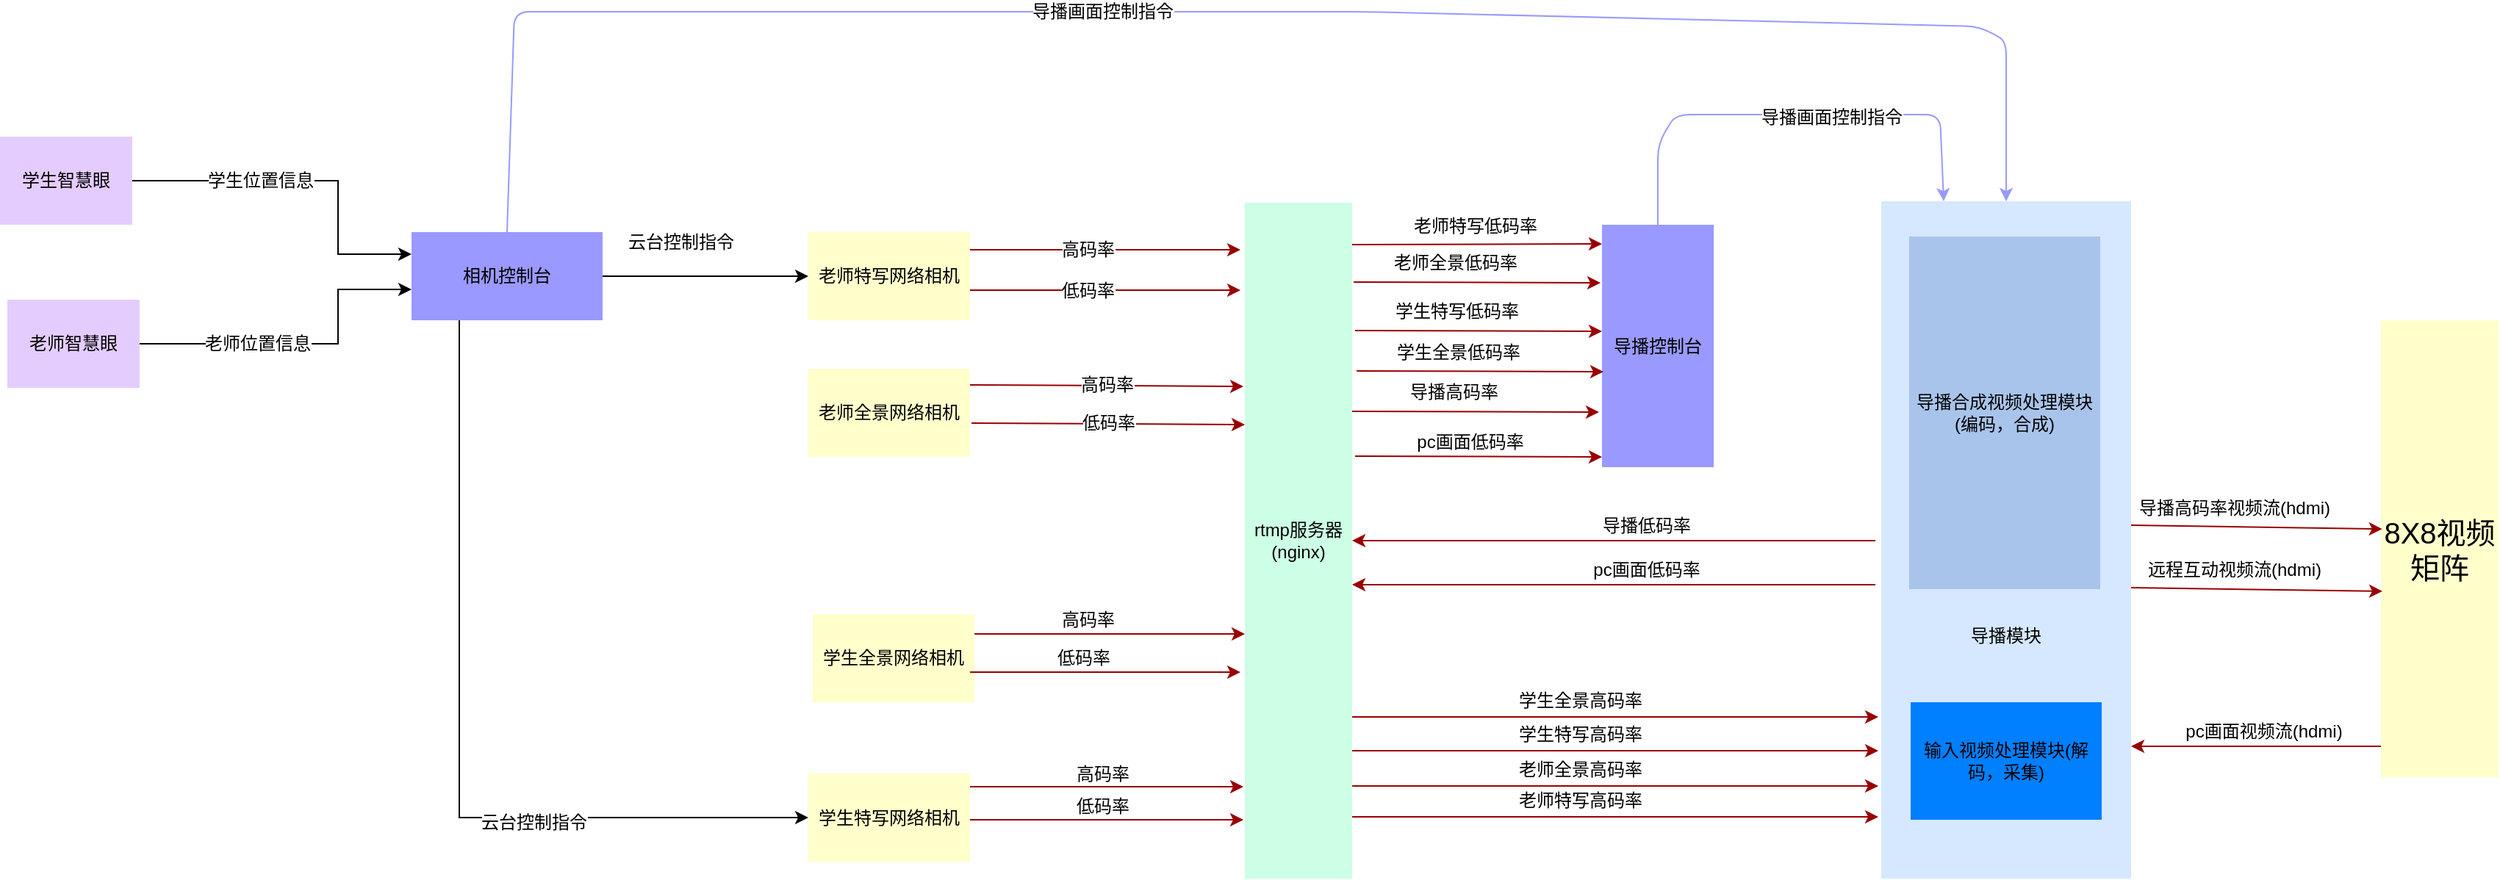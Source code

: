 <mxfile version="11.0.4" type="github"><diagram name="Page-1" id="c7558073-3199-34d8-9f00-42111426c3f3"><mxGraphModel dx="2447" dy="1356" grid="1" gridSize="10" guides="1" tooltips="1" connect="1" arrows="1" fold="1" page="1" pageScale="1" pageWidth="413" pageHeight="583" background="#ffffff" math="0" shadow="0"><root><mxCell id="0"/><mxCell id="1" parent="0"/><mxCell id="cdov7H4q2dCBIj_TWLsQ-12" value="rtmp服务器(nginx)" style="rounded=0;whiteSpace=wrap;strokeColor=none;strokeWidth=2;fillColor=#CCFFE6;fontStyle=0;html=1;" parent="1" vertex="1"><mxGeometry x="107" y="70" width="73" height="460" as="geometry"/></mxCell><mxCell id="D4lReqIDWhX65w8OBNny-97" value="&lt;span style=&quot;white-space: normal&quot;&gt;老师特写网络相机&lt;/span&gt;" style="whiteSpace=wrap;align=center;verticalAlign=middle;fontStyle=0;strokeWidth=3;fillColor=#FFFFCC;strokeColor=none;html=1;" parent="1" vertex="1"><mxGeometry x="-190" y="90" width="110" height="60" as="geometry"/></mxCell><mxCell id="D4lReqIDWhX65w8OBNny-99" value="" style="endArrow=classic;exitX=1;exitY=0.5;exitDx=0;exitDy=0;strokeColor=#990000;fontStyle=0;html=1;" parent="1" edge="1"><mxGeometry width="50" height="50" relative="1" as="geometry"><mxPoint x="-80" y="102" as="sourcePoint"/><mxPoint x="104" y="102" as="targetPoint"/></mxGeometry></mxCell><mxCell id="cdov7H4q2dCBIj_TWLsQ-31" value="高码率" style="text;html=1;resizable=0;points=[];align=center;verticalAlign=middle;labelBackgroundColor=#ffffff;" parent="D4lReqIDWhX65w8OBNny-99" vertex="1" connectable="0"><mxGeometry x="-0.141" y="-2" relative="1" as="geometry"><mxPoint x="1" y="-2" as="offset"/></mxGeometry></mxCell><mxCell id="D4lReqIDWhX65w8OBNny-148" value="&lt;div style=&quot;font-size: 15px&quot;&gt;&lt;br&gt;&lt;/div&gt;" style="text;html=1;resizable=0;points=[];autosize=1;align=left;verticalAlign=top;spacingTop=-4;" parent="1" vertex="1"><mxGeometry x="-396" y="35" width="20" height="20" as="geometry"/></mxCell><mxCell id="cdov7H4q2dCBIj_TWLsQ-6" value="老师全景网络相机" style="whiteSpace=wrap;align=center;verticalAlign=middle;fontStyle=0;strokeWidth=3;fillColor=#FFFFCC;strokeColor=none;html=1;" parent="1" vertex="1"><mxGeometry x="-190" y="183" width="110" height="60" as="geometry"/></mxCell><mxCell id="cdov7H4q2dCBIj_TWLsQ-7" value="" style="endArrow=classic;entryX=-0.004;entryY=0.343;entryDx=0;entryDy=0;exitX=1;exitY=0.5;exitDx=0;exitDy=0;strokeColor=#990000;entryPerimeter=0;fontStyle=0;html=1;" parent="1" edge="1"><mxGeometry width="50" height="50" relative="1" as="geometry"><mxPoint x="-80" y="194" as="sourcePoint"/><mxPoint x="106" y="195" as="targetPoint"/></mxGeometry></mxCell><mxCell id="cdov7H4q2dCBIj_TWLsQ-32" value="高码率" style="text;html=1;resizable=0;points=[];align=center;verticalAlign=middle;labelBackgroundColor=#ffffff;" parent="cdov7H4q2dCBIj_TWLsQ-7" vertex="1" connectable="0"><mxGeometry x="0.216" y="-2" relative="1" as="geometry"><mxPoint x="-20" y="-3" as="offset"/></mxGeometry></mxCell><mxCell id="cdov7H4q2dCBIj_TWLsQ-8" value="学生全景网络相机" style="whiteSpace=wrap;align=center;verticalAlign=middle;fontStyle=0;strokeWidth=3;fillColor=#FFFFCC;strokeColor=none;html=1;" parent="1" vertex="1"><mxGeometry x="-187" y="350" width="110" height="60" as="geometry"/></mxCell><mxCell id="cdov7H4q2dCBIj_TWLsQ-9" value="" style="endArrow=classic;exitX=1;exitY=0.5;exitDx=0;exitDy=0;strokeColor=#990000;fontStyle=0;html=1;" parent="1" edge="1"><mxGeometry width="50" height="50" relative="1" as="geometry"><mxPoint x="-77" y="363.5" as="sourcePoint"/><mxPoint x="107" y="363.5" as="targetPoint"/></mxGeometry></mxCell><mxCell id="cdov7H4q2dCBIj_TWLsQ-33" value="&lt;span style=&quot;font-family: &amp;#34;helvetica&amp;#34; , &amp;#34;arial&amp;#34; , sans-serif ; font-size: 0px ; background-color: rgb(248 , 249 , 250)&quot;&gt;%3CmxGraphModel%3E%3Croot%3E%3CmxCell%20id%3D%220%22%2F%3E%3CmxCell%20id%3D%221%22%20parent%3D%220%22%2F%3E%3CmxCell%20id%3D%222%22%20value%3D%22rtmp%E9%AB%98%E7%A0%81%E7%8E%87%E8%A7%86%E9%A2%91%E6%B5%81%22%20style%3D%22text%3Bhtml%3D1%3Bresizable%3D0%3Bpoints%3D%5B%5D%3Balign%3Dcenter%3BverticalAlign%3Dmiddle%3BlabelBackgroundColor%3D%23ffffff%3B%22%20vertex%3D%221%22%20connectable%3D%220%22%20parent%3D%221%22%3E%3CmxGeometry%20x%3D%229.971%22%20y%3D%22238.215%22%20as%3D%22geometry%22%3E%3CmxPoint%20x%3D%22-20%22%20y%3D%22-3%22%20as%3D%22offset%22%2F%3E%3C%2FmxGeometry%3E%3C%2FmxCell%3E%3C%2Froot%3E%3C%2FmxGraphModel%3E&lt;/span&gt;" style="text;html=1;resizable=0;points=[];align=center;verticalAlign=middle;labelBackgroundColor=#ffffff;" parent="cdov7H4q2dCBIj_TWLsQ-9" vertex="1" connectable="0"><mxGeometry x="-0.119" y="-2" relative="1" as="geometry"><mxPoint as="offset"/></mxGeometry></mxCell><mxCell id="cdov7H4q2dCBIj_TWLsQ-34" value="高码率" style="text;html=1;resizable=0;points=[];align=center;verticalAlign=middle;labelBackgroundColor=#ffffff;" parent="cdov7H4q2dCBIj_TWLsQ-9" vertex="1" connectable="0"><mxGeometry x="-0.13" relative="1" as="geometry"><mxPoint x="-3" y="-9.5" as="offset"/></mxGeometry></mxCell><mxCell id="cdov7H4q2dCBIj_TWLsQ-10" value="学生特写网络相机" style="whiteSpace=wrap;align=center;verticalAlign=middle;fontStyle=0;strokeWidth=3;fillColor=#FFFFCC;strokeColor=none;html=1;" parent="1" vertex="1"><mxGeometry x="-190" y="458.5" width="110" height="60" as="geometry"/></mxCell><mxCell id="cdov7H4q2dCBIj_TWLsQ-11" value="" style="endArrow=classic;exitX=1;exitY=0.5;exitDx=0;exitDy=0;strokeColor=#990000;fontStyle=0;html=1;" parent="1" edge="1"><mxGeometry width="50" height="50" relative="1" as="geometry"><mxPoint x="-80" y="467.5" as="sourcePoint"/><mxPoint x="106" y="467.5" as="targetPoint"/></mxGeometry></mxCell><mxCell id="cdov7H4q2dCBIj_TWLsQ-35" value="高码率" style="text;html=1;resizable=0;points=[];align=center;verticalAlign=middle;labelBackgroundColor=#ffffff;" parent="cdov7H4q2dCBIj_TWLsQ-11" vertex="1" connectable="0"><mxGeometry x="-0.161" y="-3" relative="1" as="geometry"><mxPoint x="12" y="-12" as="offset"/></mxGeometry></mxCell><mxCell id="cdov7H4q2dCBIj_TWLsQ-16" value="8X8视频矩阵" style="whiteSpace=wrap;align=center;verticalAlign=middle;fontStyle=0;strokeWidth=3;fillColor=#FFFFCC;strokeColor=none;html=1;fontSize=20;" parent="1" vertex="1"><mxGeometry x="880" y="150" width="80" height="311" as="geometry"/></mxCell><mxCell id="cdov7H4q2dCBIj_TWLsQ-19" value="" style="endArrow=classic;entryX=0.011;entryY=0.457;entryDx=0;entryDy=0;strokeColor=#990000;entryPerimeter=0;fontStyle=0;html=1;" parent="1" target="cdov7H4q2dCBIj_TWLsQ-16" edge="1"><mxGeometry width="50" height="50" relative="1" as="geometry"><mxPoint x="710" y="289.5" as="sourcePoint"/><mxPoint x="812" y="181.5" as="targetPoint"/><Array as="points"/></mxGeometry></mxCell><mxCell id="cdov7H4q2dCBIj_TWLsQ-30" value="导播高码率视频流(hdmi)" style="text;html=1;resizable=0;points=[];align=center;verticalAlign=middle;labelBackgroundColor=#ffffff;" parent="cdov7H4q2dCBIj_TWLsQ-19" vertex="1" connectable="0"><mxGeometry x="-0.351" y="-2" relative="1" as="geometry"><mxPoint x="14.5" y="-15" as="offset"/></mxGeometry></mxCell><mxCell id="NgtyIUtKBUqIFFrnSonK-11" style="edgeStyle=orthogonalEdgeStyle;rounded=0;orthogonalLoop=1;jettySize=auto;html=1;exitX=1;exitY=0.5;exitDx=0;exitDy=0;entryX=0;entryY=0.5;entryDx=0;entryDy=0;fontSize=20;" parent="1" source="cdov7H4q2dCBIj_TWLsQ-29" target="D4lReqIDWhX65w8OBNny-97" edge="1"><mxGeometry relative="1" as="geometry"/></mxCell><mxCell id="NgtyIUtKBUqIFFrnSonK-16" value="云台控制指令" style="text;html=1;resizable=0;points=[];align=center;verticalAlign=middle;labelBackgroundColor=#ffffff;fontSize=12;" parent="NgtyIUtKBUqIFFrnSonK-11" vertex="1" connectable="0"><mxGeometry x="0.243" y="24" relative="1" as="geometry"><mxPoint x="-34" y="1" as="offset"/></mxGeometry></mxCell><mxCell id="NgtyIUtKBUqIFFrnSonK-12" style="edgeStyle=orthogonalEdgeStyle;rounded=0;orthogonalLoop=1;jettySize=auto;html=1;exitX=0.25;exitY=1;exitDx=0;exitDy=0;entryX=0;entryY=0.5;entryDx=0;entryDy=0;fontSize=20;" parent="1" source="cdov7H4q2dCBIj_TWLsQ-29" target="cdov7H4q2dCBIj_TWLsQ-10" edge="1"><mxGeometry relative="1" as="geometry"/></mxCell><mxCell id="NgtyIUtKBUqIFFrnSonK-15" value="云台控制指令" style="text;html=1;resizable=0;points=[];align=center;verticalAlign=middle;labelBackgroundColor=#ffffff;fontSize=12;" parent="NgtyIUtKBUqIFFrnSonK-12" vertex="1" connectable="0"><mxGeometry x="0.249" y="29" relative="1" as="geometry"><mxPoint x="29" y="32" as="offset"/></mxGeometry></mxCell><mxCell id="cdov7H4q2dCBIj_TWLsQ-29" value="相机控制台" style="whiteSpace=wrap;align=center;verticalAlign=middle;fontStyle=0;strokeWidth=3;fillColor=#9999FF;strokeColor=none;html=1;" parent="1" vertex="1"><mxGeometry x="-460" y="90" width="130" height="60" as="geometry"/></mxCell><mxCell id="cdov7H4q2dCBIj_TWLsQ-38" value="导播控制台" style="whiteSpace=wrap;align=center;verticalAlign=middle;fontStyle=0;strokeWidth=3;fillColor=#9999FF;strokeColor=none;html=1;" parent="1" vertex="1"><mxGeometry x="350" y="85" width="76" height="165" as="geometry"/></mxCell><mxCell id="cdov7H4q2dCBIj_TWLsQ-39" value="" style="endArrow=classic;strokeColor=#9999FF;fontStyle=0;html=1;entryX=0.5;entryY=0;entryDx=0;entryDy=0;exitX=0.5;exitY=0;exitDx=0;exitDy=0;" parent="1" source="cdov7H4q2dCBIj_TWLsQ-29" target="NgtyIUtKBUqIFFrnSonK-80" edge="1"><mxGeometry width="50" height="50" relative="1" as="geometry"><mxPoint x="-280" y="50" as="sourcePoint"/><mxPoint x="191" y="70" as="targetPoint"/><Array as="points"><mxPoint x="-390" y="-60"/><mxPoint x="190" y="-60"/><mxPoint x="607" y="-50"/><mxPoint x="625" y="-40"/></Array></mxGeometry></mxCell><mxCell id="cdov7H4q2dCBIj_TWLsQ-40" value="导播画面控制指令" style="text;html=1;resizable=0;points=[];align=center;verticalAlign=middle;labelBackgroundColor=#ffffff;" parent="cdov7H4q2dCBIj_TWLsQ-39" vertex="1" connectable="0"><mxGeometry x="-0.141" y="-2" relative="1" as="geometry"><mxPoint x="1" y="-2" as="offset"/></mxGeometry></mxCell><mxCell id="NgtyIUtKBUqIFFrnSonK-9" style="edgeStyle=orthogonalEdgeStyle;rounded=0;orthogonalLoop=1;jettySize=auto;html=1;exitX=1;exitY=0.5;exitDx=0;exitDy=0;entryX=0;entryY=0.25;entryDx=0;entryDy=0;fontSize=20;" parent="1" source="NgtyIUtKBUqIFFrnSonK-5" target="cdov7H4q2dCBIj_TWLsQ-29" edge="1"><mxGeometry relative="1" as="geometry"><Array as="points"><mxPoint x="-510" y="55"/><mxPoint x="-510" y="105"/></Array></mxGeometry></mxCell><mxCell id="NgtyIUtKBUqIFFrnSonK-13" value="学生位置信息" style="text;html=1;resizable=0;points=[];align=center;verticalAlign=middle;labelBackgroundColor=#ffffff;fontSize=12;" parent="NgtyIUtKBUqIFFrnSonK-9" vertex="1" connectable="0"><mxGeometry x="-0.518" y="1" relative="1" as="geometry"><mxPoint x="29" y="1" as="offset"/></mxGeometry></mxCell><mxCell id="NgtyIUtKBUqIFFrnSonK-5" value="学生智慧眼" style="whiteSpace=wrap;align=center;verticalAlign=middle;fontStyle=0;strokeWidth=3;fillColor=#E5CCFF;strokeColor=none;html=1;" parent="1" vertex="1"><mxGeometry x="-740" y="25" width="90" height="60" as="geometry"/></mxCell><mxCell id="NgtyIUtKBUqIFFrnSonK-10" style="edgeStyle=orthogonalEdgeStyle;rounded=0;orthogonalLoop=1;jettySize=auto;html=1;exitX=1;exitY=0.5;exitDx=0;exitDy=0;entryX=0;entryY=0.65;entryDx=0;entryDy=0;entryPerimeter=0;fontSize=20;" parent="1" source="NgtyIUtKBUqIFFrnSonK-8" target="cdov7H4q2dCBIj_TWLsQ-29" edge="1"><mxGeometry relative="1" as="geometry"><Array as="points"><mxPoint x="-510" y="166"/><mxPoint x="-510" y="129"/></Array></mxGeometry></mxCell><mxCell id="NgtyIUtKBUqIFFrnSonK-14" value="老师位置信息" style="text;html=1;resizable=0;points=[];align=center;verticalAlign=middle;labelBackgroundColor=#ffffff;fontSize=12;" parent="NgtyIUtKBUqIFFrnSonK-10" vertex="1" connectable="0"><mxGeometry x="-0.252" y="-2" relative="1" as="geometry"><mxPoint x="-3" y="-2" as="offset"/></mxGeometry></mxCell><mxCell id="NgtyIUtKBUqIFFrnSonK-8" value="老师智慧眼" style="whiteSpace=wrap;align=center;verticalAlign=middle;fontStyle=0;strokeWidth=3;fillColor=#E5CCFF;strokeColor=none;html=1;" parent="1" vertex="1"><mxGeometry x="-735" y="136" width="90" height="60" as="geometry"/></mxCell><mxCell id="NgtyIUtKBUqIFFrnSonK-17" value="" style="endArrow=classic;strokeColor=#990000;fontStyle=0;html=1;" parent="1" edge="1"><mxGeometry width="50" height="50" relative="1" as="geometry"><mxPoint x="180" y="98.5" as="sourcePoint"/><mxPoint x="350" y="98" as="targetPoint"/><Array as="points"/></mxGeometry></mxCell><mxCell id="NgtyIUtKBUqIFFrnSonK-19" value="" style="endArrow=classic;entryX=0.011;entryY=0.457;entryDx=0;entryDy=0;strokeColor=#990000;entryPerimeter=0;fontStyle=0;html=1;exitX=0.996;exitY=0.05;exitDx=0;exitDy=0;exitPerimeter=0;" parent="1" edge="1"><mxGeometry width="50" height="50" relative="1" as="geometry"><mxPoint x="181" y="124" as="sourcePoint"/><mxPoint x="349" y="124.5" as="targetPoint"/><Array as="points"/></mxGeometry></mxCell><mxCell id="NgtyIUtKBUqIFFrnSonK-20" value="老师全景低码率" style="text;html=1;resizable=0;points=[];align=center;verticalAlign=middle;labelBackgroundColor=#ffffff;" parent="NgtyIUtKBUqIFFrnSonK-19" vertex="1" connectable="0"><mxGeometry x="-0.351" y="-2" relative="1" as="geometry"><mxPoint x="14.5" y="-15" as="offset"/></mxGeometry></mxCell><mxCell id="NgtyIUtKBUqIFFrnSonK-21" value="" style="endArrow=classic;entryX=0.011;entryY=0.457;entryDx=0;entryDy=0;strokeColor=#990000;entryPerimeter=0;fontStyle=0;html=1;exitX=0.996;exitY=0.05;exitDx=0;exitDy=0;exitPerimeter=0;" parent="1" edge="1"><mxGeometry width="50" height="50" relative="1" as="geometry"><mxPoint x="182" y="157" as="sourcePoint"/><mxPoint x="350" y="157.5" as="targetPoint"/><Array as="points"/></mxGeometry></mxCell><mxCell id="NgtyIUtKBUqIFFrnSonK-22" value="学生特写低码率" style="text;html=1;resizable=0;points=[];align=center;verticalAlign=middle;labelBackgroundColor=#ffffff;" parent="NgtyIUtKBUqIFFrnSonK-21" vertex="1" connectable="0"><mxGeometry x="-0.351" y="-2" relative="1" as="geometry"><mxPoint x="14.5" y="-15" as="offset"/></mxGeometry></mxCell><mxCell id="NgtyIUtKBUqIFFrnSonK-23" value="" style="endArrow=classic;entryX=0.011;entryY=0.457;entryDx=0;entryDy=0;strokeColor=#990000;entryPerimeter=0;fontStyle=0;html=1;exitX=0.996;exitY=0.05;exitDx=0;exitDy=0;exitPerimeter=0;" parent="1" edge="1"><mxGeometry width="50" height="50" relative="1" as="geometry"><mxPoint x="183" y="184.5" as="sourcePoint"/><mxPoint x="351" y="185" as="targetPoint"/><Array as="points"/></mxGeometry></mxCell><mxCell id="NgtyIUtKBUqIFFrnSonK-24" value="学生全景低码率" style="text;html=1;resizable=0;points=[];align=center;verticalAlign=middle;labelBackgroundColor=#ffffff;" parent="NgtyIUtKBUqIFFrnSonK-23" vertex="1" connectable="0"><mxGeometry x="-0.351" y="-2" relative="1" as="geometry"><mxPoint x="14.5" y="-15" as="offset"/></mxGeometry></mxCell><mxCell id="NgtyIUtKBUqIFFrnSonK-25" value="" style="endArrow=classic;entryX=0.011;entryY=0.457;entryDx=0;entryDy=0;strokeColor=#990000;entryPerimeter=0;fontStyle=0;html=1;exitX=0.996;exitY=0.05;exitDx=0;exitDy=0;exitPerimeter=0;" parent="1" edge="1"><mxGeometry width="50" height="50" relative="1" as="geometry"><mxPoint x="180" y="212" as="sourcePoint"/><mxPoint x="348" y="212.5" as="targetPoint"/><Array as="points"/></mxGeometry></mxCell><mxCell id="NgtyIUtKBUqIFFrnSonK-26" value="导播高码率" style="text;html=1;resizable=0;points=[];align=center;verticalAlign=middle;labelBackgroundColor=#ffffff;" parent="NgtyIUtKBUqIFFrnSonK-25" vertex="1" connectable="0"><mxGeometry x="-0.351" y="-2" relative="1" as="geometry"><mxPoint x="14.5" y="-15" as="offset"/></mxGeometry></mxCell><mxCell id="NgtyIUtKBUqIFFrnSonK-27" value="" style="endArrow=classic;strokeColor=#990000;fontStyle=0;html=1;" parent="1" edge="1"><mxGeometry width="50" height="50" relative="1" as="geometry"><mxPoint x="536" y="300" as="sourcePoint"/><mxPoint x="180" y="300" as="targetPoint"/><Array as="points"/></mxGeometry></mxCell><mxCell id="NgtyIUtKBUqIFFrnSonK-43" value="导播低码率" style="text;html=1;resizable=0;points=[];align=center;verticalAlign=middle;labelBackgroundColor=#ffffff;fontSize=12;" parent="NgtyIUtKBUqIFFrnSonK-27" vertex="1" connectable="0"><mxGeometry x="-0.512" y="4" relative="1" as="geometry"><mxPoint x="-69" y="-14.5" as="offset"/></mxGeometry></mxCell><mxCell id="NgtyIUtKBUqIFFrnSonK-71" value="" style="endArrow=classic;exitX=1;exitY=0.5;exitDx=0;exitDy=0;strokeColor=#990000;fontStyle=0;html=1;" parent="1" edge="1"><mxGeometry width="50" height="50" relative="1" as="geometry"><mxPoint x="-80" y="129.5" as="sourcePoint"/><mxPoint x="104" y="129.5" as="targetPoint"/></mxGeometry></mxCell><mxCell id="NgtyIUtKBUqIFFrnSonK-72" value="低码率" style="text;html=1;resizable=0;points=[];align=center;verticalAlign=middle;labelBackgroundColor=#ffffff;" parent="NgtyIUtKBUqIFFrnSonK-71" vertex="1" connectable="0"><mxGeometry x="-0.141" y="-2" relative="1" as="geometry"><mxPoint x="1" y="-2" as="offset"/></mxGeometry></mxCell><mxCell id="NgtyIUtKBUqIFFrnSonK-73" value="" style="endArrow=classic;entryX=-0.004;entryY=0.343;entryDx=0;entryDy=0;exitX=1;exitY=0.5;exitDx=0;exitDy=0;strokeColor=#990000;entryPerimeter=0;fontStyle=0;html=1;" parent="1" edge="1"><mxGeometry width="50" height="50" relative="1" as="geometry"><mxPoint x="-79" y="220" as="sourcePoint"/><mxPoint x="107" y="221" as="targetPoint"/></mxGeometry></mxCell><mxCell id="NgtyIUtKBUqIFFrnSonK-74" value="低码率" style="text;html=1;resizable=0;points=[];align=center;verticalAlign=middle;labelBackgroundColor=#ffffff;" parent="NgtyIUtKBUqIFFrnSonK-73" vertex="1" connectable="0"><mxGeometry x="0.216" y="-2" relative="1" as="geometry"><mxPoint x="-20" y="-3" as="offset"/></mxGeometry></mxCell><mxCell id="NgtyIUtKBUqIFFrnSonK-75" value="" style="endArrow=classic;exitX=1;exitY=0.5;exitDx=0;exitDy=0;strokeColor=#990000;fontStyle=0;html=1;" parent="1" edge="1"><mxGeometry width="50" height="50" relative="1" as="geometry"><mxPoint x="-80" y="389.5" as="sourcePoint"/><mxPoint x="104" y="389.5" as="targetPoint"/></mxGeometry></mxCell><mxCell id="NgtyIUtKBUqIFFrnSonK-76" value="&lt;span style=&quot;font-family: &amp;#34;helvetica&amp;#34; , &amp;#34;arial&amp;#34; , sans-serif ; font-size: 0px ; background-color: rgb(248 , 249 , 250)&quot;&gt;%3CmxGraphModel%3E%3Croot%3E%3CmxCell%20id%3D%220%22%2F%3E%3CmxCell%20id%3D%221%22%20parent%3D%220%22%2F%3E%3CmxCell%20id%3D%222%22%20value%3D%22rtmp%E9%AB%98%E7%A0%81%E7%8E%87%E8%A7%86%E9%A2%91%E6%B5%81%22%20style%3D%22text%3Bhtml%3D1%3Bresizable%3D0%3Bpoints%3D%5B%5D%3Balign%3Dcenter%3BverticalAlign%3Dmiddle%3BlabelBackgroundColor%3D%23ffffff%3B%22%20vertex%3D%221%22%20connectable%3D%220%22%20parent%3D%221%22%3E%3CmxGeometry%20x%3D%229.971%22%20y%3D%22238.215%22%20as%3D%22geometry%22%3E%3CmxPoint%20x%3D%22-20%22%20y%3D%22-3%22%20as%3D%22offset%22%2F%3E%3C%2FmxGeometry%3E%3C%2FmxCell%3E%3C%2Froot%3E%3C%2FmxGraphModel%3E&lt;/span&gt;" style="text;html=1;resizable=0;points=[];align=center;verticalAlign=middle;labelBackgroundColor=#ffffff;" parent="NgtyIUtKBUqIFFrnSonK-75" vertex="1" connectable="0"><mxGeometry x="-0.119" y="-2" relative="1" as="geometry"><mxPoint as="offset"/></mxGeometry></mxCell><mxCell id="NgtyIUtKBUqIFFrnSonK-77" value="低码率" style="text;html=1;resizable=0;points=[];align=center;verticalAlign=middle;labelBackgroundColor=#ffffff;" parent="NgtyIUtKBUqIFFrnSonK-75" vertex="1" connectable="0"><mxGeometry x="-0.13" relative="1" as="geometry"><mxPoint x="-3" y="-9.5" as="offset"/></mxGeometry></mxCell><mxCell id="NgtyIUtKBUqIFFrnSonK-78" value="" style="endArrow=classic;exitX=1;exitY=0.5;exitDx=0;exitDy=0;strokeColor=#990000;fontStyle=0;html=1;" parent="1" edge="1"><mxGeometry width="50" height="50" relative="1" as="geometry"><mxPoint x="-80" y="490" as="sourcePoint"/><mxPoint x="106" y="490" as="targetPoint"/></mxGeometry></mxCell><mxCell id="NgtyIUtKBUqIFFrnSonK-79" value="低码率" style="text;html=1;resizable=0;points=[];align=center;verticalAlign=middle;labelBackgroundColor=#ffffff;" parent="NgtyIUtKBUqIFFrnSonK-78" vertex="1" connectable="0"><mxGeometry x="-0.161" y="-3" relative="1" as="geometry"><mxPoint x="12" y="-12" as="offset"/></mxGeometry></mxCell><mxCell id="NgtyIUtKBUqIFFrnSonK-80" value="&lt;br&gt;&lt;br&gt;&lt;br&gt;&lt;br&gt;&lt;br&gt;&lt;br&gt;&lt;br&gt;&lt;br&gt;&lt;br&gt;导播模块" style="rounded=0;whiteSpace=wrap;strokeColor=none;strokeWidth=2;fillColor=#D5E8FF;fontStyle=0;html=1;" parent="1" vertex="1"><mxGeometry x="540" y="69" width="170" height="461" as="geometry"/></mxCell><mxCell id="NgtyIUtKBUqIFFrnSonK-82" value="" style="endArrow=classic;strokeColor=#9999FF;fontStyle=0;html=1;entryX=0.25;entryY=0;entryDx=0;entryDy=0;exitX=0.5;exitY=0;exitDx=0;exitDy=0;" parent="1" source="cdov7H4q2dCBIj_TWLsQ-38" target="NgtyIUtKBUqIFFrnSonK-80" edge="1"><mxGeometry width="50" height="50" relative="1" as="geometry"><mxPoint x="-385" y="100" as="sourcePoint"/><mxPoint x="617" y="79" as="targetPoint"/><Array as="points"><mxPoint x="388" y="30"/><mxPoint x="400" y="10"/><mxPoint x="580" y="10"/></Array></mxGeometry></mxCell><mxCell id="NgtyIUtKBUqIFFrnSonK-84" value="导播画面控制指令" style="text;html=1;resizable=0;points=[];align=center;verticalAlign=middle;labelBackgroundColor=#ffffff;fontSize=12;" parent="NgtyIUtKBUqIFFrnSonK-82" vertex="1" connectable="0"><mxGeometry x="0.164" y="-2" relative="1" as="geometry"><mxPoint as="offset"/></mxGeometry></mxCell><mxCell id="NgtyIUtKBUqIFFrnSonK-85" value="" style="endArrow=classic;entryX=0.011;entryY=0.457;entryDx=0;entryDy=0;strokeColor=#990000;entryPerimeter=0;fontStyle=0;html=1;exitX=0.996;exitY=0.05;exitDx=0;exitDy=0;exitPerimeter=0;" parent="1" edge="1"><mxGeometry width="50" height="50" relative="1" as="geometry"><mxPoint x="182" y="242.5" as="sourcePoint"/><mxPoint x="350" y="243" as="targetPoint"/><Array as="points"/></mxGeometry></mxCell><mxCell id="NgtyIUtKBUqIFFrnSonK-109" value="pc画面低码率" style="text;html=1;resizable=0;points=[];align=center;verticalAlign=middle;labelBackgroundColor=#ffffff;fontSize=12;" parent="NgtyIUtKBUqIFFrnSonK-85" vertex="1" connectable="0"><mxGeometry x="0.19" y="1" relative="1" as="geometry"><mxPoint x="-22" y="-9" as="offset"/></mxGeometry></mxCell><mxCell id="NgtyIUtKBUqIFFrnSonK-88" value="" style="endArrow=classic;strokeColor=#990000;fontStyle=0;html=1;" parent="1" edge="1"><mxGeometry width="50" height="50" relative="1" as="geometry"><mxPoint x="180" y="488" as="sourcePoint"/><mxPoint x="538" y="488" as="targetPoint"/><Array as="points"/></mxGeometry></mxCell><mxCell id="NgtyIUtKBUqIFFrnSonK-89" value="老师特写高码率" style="text;html=1;resizable=0;points=[];align=center;verticalAlign=middle;labelBackgroundColor=#ffffff;fontSize=12;" parent="NgtyIUtKBUqIFFrnSonK-88" vertex="1" connectable="0"><mxGeometry x="-0.119" y="1" relative="1" as="geometry"><mxPoint x="-3" y="-10" as="offset"/></mxGeometry></mxCell><mxCell id="NgtyIUtKBUqIFFrnSonK-100" value="" style="endArrow=classic;strokeColor=#990000;fontStyle=0;html=1;" parent="1" edge="1"><mxGeometry width="50" height="50" relative="1" as="geometry"><mxPoint x="180" y="420" as="sourcePoint"/><mxPoint x="538" y="420" as="targetPoint"/><Array as="points"/></mxGeometry></mxCell><mxCell id="NgtyIUtKBUqIFFrnSonK-101" value="学生全景高码率" style="text;html=1;resizable=0;points=[];align=center;verticalAlign=middle;labelBackgroundColor=#ffffff;fontSize=12;" parent="NgtyIUtKBUqIFFrnSonK-100" vertex="1" connectable="0"><mxGeometry x="-0.119" y="1" relative="1" as="geometry"><mxPoint x="-3" y="-10" as="offset"/></mxGeometry></mxCell><mxCell id="NgtyIUtKBUqIFFrnSonK-102" value="" style="endArrow=classic;strokeColor=#990000;fontStyle=0;html=1;" parent="1" edge="1"><mxGeometry width="50" height="50" relative="1" as="geometry"><mxPoint x="180" y="443" as="sourcePoint"/><mxPoint x="538" y="443" as="targetPoint"/><Array as="points"/></mxGeometry></mxCell><mxCell id="NgtyIUtKBUqIFFrnSonK-103" value="学生特写高码率" style="text;html=1;resizable=0;points=[];align=center;verticalAlign=middle;labelBackgroundColor=#ffffff;fontSize=12;" parent="NgtyIUtKBUqIFFrnSonK-102" vertex="1" connectable="0"><mxGeometry x="-0.119" y="1" relative="1" as="geometry"><mxPoint x="-3" y="-10" as="offset"/></mxGeometry></mxCell><mxCell id="NgtyIUtKBUqIFFrnSonK-104" value="" style="endArrow=classic;strokeColor=#990000;fontStyle=0;html=1;" parent="1" edge="1"><mxGeometry width="50" height="50" relative="1" as="geometry"><mxPoint x="180" y="467" as="sourcePoint"/><mxPoint x="538" y="467" as="targetPoint"/><Array as="points"/></mxGeometry></mxCell><mxCell id="NgtyIUtKBUqIFFrnSonK-105" value="老师全景高码率" style="text;html=1;resizable=0;points=[];align=center;verticalAlign=middle;labelBackgroundColor=#ffffff;fontSize=12;" parent="NgtyIUtKBUqIFFrnSonK-104" vertex="1" connectable="0"><mxGeometry x="-0.119" y="1" relative="1" as="geometry"><mxPoint x="-3" y="-10" as="offset"/></mxGeometry></mxCell><mxCell id="NgtyIUtKBUqIFFrnSonK-106" value="" style="endArrow=classic;strokeColor=#990000;fontStyle=0;html=1;" parent="1" edge="1"><mxGeometry width="50" height="50" relative="1" as="geometry"><mxPoint x="536" y="330" as="sourcePoint"/><mxPoint x="180" y="330" as="targetPoint"/><Array as="points"/></mxGeometry></mxCell><mxCell id="NgtyIUtKBUqIFFrnSonK-107" value="pc画面低码率" style="text;html=1;resizable=0;points=[];align=center;verticalAlign=middle;labelBackgroundColor=#ffffff;fontSize=12;" parent="NgtyIUtKBUqIFFrnSonK-106" vertex="1" connectable="0"><mxGeometry x="-0.512" y="4" relative="1" as="geometry"><mxPoint x="-69" y="-14.5" as="offset"/></mxGeometry></mxCell><mxCell id="NgtyIUtKBUqIFFrnSonK-108" value="&lt;span style=&quot;text-align: center ; background-color: rgb(255 , 255 , 255)&quot;&gt;老师特写低码率&lt;/span&gt;" style="text;html=1;resizable=0;points=[];autosize=1;align=left;verticalAlign=top;spacingTop=-4;fontSize=12;" parent="1" vertex="1"><mxGeometry x="220" y="76" width="100" height="20" as="geometry"/></mxCell><mxCell id="NgtyIUtKBUqIFFrnSonK-112" value="" style="endArrow=classic;strokeColor=#990000;fontStyle=0;html=1;" parent="1" edge="1"><mxGeometry width="50" height="50" relative="1" as="geometry"><mxPoint x="880" y="440" as="sourcePoint"/><mxPoint x="710" y="440" as="targetPoint"/><Array as="points"/></mxGeometry></mxCell><mxCell id="NgtyIUtKBUqIFFrnSonK-113" value="pc画面视频流(hdmi)" style="text;html=1;resizable=0;points=[];align=center;verticalAlign=middle;labelBackgroundColor=#ffffff;fontSize=12;" parent="NgtyIUtKBUqIFFrnSonK-112" vertex="1" connectable="0"><mxGeometry x="-0.512" y="4" relative="1" as="geometry"><mxPoint x="-39" y="-14" as="offset"/></mxGeometry></mxCell><mxCell id="NgtyIUtKBUqIFFrnSonK-116" value="输入视频处理模块(解码，采集)" style="rounded=0;whiteSpace=wrap;strokeColor=none;strokeWidth=2;fillColor=#007FFF;fontStyle=0;html=1;" parent="1" vertex="1"><mxGeometry x="560" y="410" width="130" height="80" as="geometry"/></mxCell><mxCell id="NgtyIUtKBUqIFFrnSonK-117" value="导播合成视频处理模块(编码，合成)" style="rounded=0;whiteSpace=wrap;strokeColor=none;strokeWidth=2;fillColor=#A9C4EB;fontStyle=0;html=1;" parent="1" vertex="1"><mxGeometry x="559" y="93" width="130" height="240" as="geometry"/></mxCell><mxCell id="FRn6veY3yYi_0_xk9mic-1" value="" style="endArrow=classic;entryX=0.011;entryY=0.457;entryDx=0;entryDy=0;strokeColor=#990000;entryPerimeter=0;fontStyle=0;html=1;" edge="1" parent="1"><mxGeometry width="50" height="50" relative="1" as="geometry"><mxPoint x="710" y="332" as="sourcePoint"/><mxPoint x="881" y="334.5" as="targetPoint"/><Array as="points"/></mxGeometry></mxCell><mxCell id="FRn6veY3yYi_0_xk9mic-2" value="远程互动视频流(hdmi)" style="text;html=1;resizable=0;points=[];align=center;verticalAlign=middle;labelBackgroundColor=#ffffff;" vertex="1" connectable="0" parent="FRn6veY3yYi_0_xk9mic-1"><mxGeometry x="-0.351" y="-2" relative="1" as="geometry"><mxPoint x="14.5" y="-15" as="offset"/></mxGeometry></mxCell></root></mxGraphModel></diagram></mxfile>